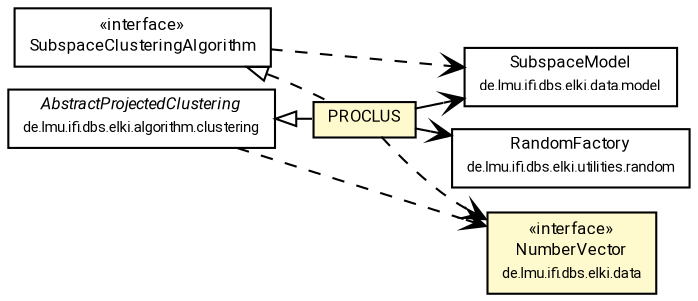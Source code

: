 #!/usr/local/bin/dot
#
# Class diagram 
# Generated by UMLGraph version R5_7_2-60-g0e99a6 (http://www.spinellis.gr/umlgraph/)
#

digraph G {
	graph [fontnames="svg"]
	edge [fontname="Roboto",fontsize=7,labelfontname="Roboto",labelfontsize=7,color="black"];
	node [fontname="Roboto",fontcolor="black",fontsize=8,shape=plaintext,margin=0,width=0,height=0];
	nodesep=0.15;
	ranksep=0.25;
	rankdir=LR;
	// de.lmu.ifi.dbs.elki.data.model.SubspaceModel
	c7900405 [label=<<table title="de.lmu.ifi.dbs.elki.data.model.SubspaceModel" border="0" cellborder="1" cellspacing="0" cellpadding="2" href="../../../data/model/SubspaceModel.html" target="_parent">
		<tr><td><table border="0" cellspacing="0" cellpadding="1">
		<tr><td align="center" balign="center"> <font face="Roboto">SubspaceModel</font> </td></tr>
		<tr><td align="center" balign="center"> <font face="Roboto" point-size="7.0">de.lmu.ifi.dbs.elki.data.model</font> </td></tr>
		</table></td></tr>
		</table>>, URL="../../../data/model/SubspaceModel.html"];
	// de.lmu.ifi.dbs.elki.algorithm.clustering.AbstractProjectedClustering<R extends de.lmu.ifi.dbs.elki.data.Clustering<?>, V extends de.lmu.ifi.dbs.elki.data.NumberVector>
	c7900547 [label=<<table title="de.lmu.ifi.dbs.elki.algorithm.clustering.AbstractProjectedClustering" border="0" cellborder="1" cellspacing="0" cellpadding="2" href="../AbstractProjectedClustering.html" target="_parent">
		<tr><td><table border="0" cellspacing="0" cellpadding="1">
		<tr><td align="center" balign="center"> <font face="Roboto"><i>AbstractProjectedClustering</i></font> </td></tr>
		<tr><td align="center" balign="center"> <font face="Roboto" point-size="7.0">de.lmu.ifi.dbs.elki.algorithm.clustering</font> </td></tr>
		</table></td></tr>
		</table>>, URL="../AbstractProjectedClustering.html"];
	// de.lmu.ifi.dbs.elki.algorithm.clustering.subspace.SubspaceClusteringAlgorithm<M extends de.lmu.ifi.dbs.elki.data.model.SubspaceModel>
	c7900739 [label=<<table title="de.lmu.ifi.dbs.elki.algorithm.clustering.subspace.SubspaceClusteringAlgorithm" border="0" cellborder="1" cellspacing="0" cellpadding="2" href="SubspaceClusteringAlgorithm.html" target="_parent">
		<tr><td><table border="0" cellspacing="0" cellpadding="1">
		<tr><td align="center" balign="center"> &#171;interface&#187; </td></tr>
		<tr><td align="center" balign="center"> <font face="Roboto">SubspaceClusteringAlgorithm</font> </td></tr>
		</table></td></tr>
		</table>>, URL="SubspaceClusteringAlgorithm.html"];
	// de.lmu.ifi.dbs.elki.algorithm.clustering.subspace.PROCLUS<V extends de.lmu.ifi.dbs.elki.data.NumberVector>
	c7900744 [label=<<table title="de.lmu.ifi.dbs.elki.algorithm.clustering.subspace.PROCLUS" border="0" cellborder="1" cellspacing="0" cellpadding="2" bgcolor="lemonChiffon" href="PROCLUS.html" target="_parent">
		<tr><td><table border="0" cellspacing="0" cellpadding="1">
		<tr><td align="center" balign="center"> <font face="Roboto">PROCLUS</font> </td></tr>
		</table></td></tr>
		</table>>, URL="PROCLUS.html"];
	// de.lmu.ifi.dbs.elki.data.NumberVector
	c7900986 [label=<<table title="de.lmu.ifi.dbs.elki.data.NumberVector" border="0" cellborder="1" cellspacing="0" cellpadding="2" bgcolor="LemonChiffon" href="../../../data/NumberVector.html" target="_parent">
		<tr><td><table border="0" cellspacing="0" cellpadding="1">
		<tr><td align="center" balign="center"> &#171;interface&#187; </td></tr>
		<tr><td align="center" balign="center"> <font face="Roboto">NumberVector</font> </td></tr>
		<tr><td align="center" balign="center"> <font face="Roboto" point-size="7.0">de.lmu.ifi.dbs.elki.data</font> </td></tr>
		</table></td></tr>
		</table>>, URL="../../../data/NumberVector.html"];
	// de.lmu.ifi.dbs.elki.utilities.random.RandomFactory
	c7901780 [label=<<table title="de.lmu.ifi.dbs.elki.utilities.random.RandomFactory" border="0" cellborder="1" cellspacing="0" cellpadding="2" href="../../../utilities/random/RandomFactory.html" target="_parent">
		<tr><td><table border="0" cellspacing="0" cellpadding="1">
		<tr><td align="center" balign="center"> <font face="Roboto">RandomFactory</font> </td></tr>
		<tr><td align="center" balign="center"> <font face="Roboto" point-size="7.0">de.lmu.ifi.dbs.elki.utilities.random</font> </td></tr>
		</table></td></tr>
		</table>>, URL="../../../utilities/random/RandomFactory.html"];
	// de.lmu.ifi.dbs.elki.algorithm.clustering.subspace.PROCLUS<V extends de.lmu.ifi.dbs.elki.data.NumberVector> extends de.lmu.ifi.dbs.elki.algorithm.clustering.AbstractProjectedClustering<R extends de.lmu.ifi.dbs.elki.data.Clustering<?>, V extends de.lmu.ifi.dbs.elki.data.NumberVector>
	c7900547 -> c7900744 [arrowtail=empty,dir=back,weight=10];
	// de.lmu.ifi.dbs.elki.algorithm.clustering.subspace.PROCLUS<V extends de.lmu.ifi.dbs.elki.data.NumberVector> implements de.lmu.ifi.dbs.elki.algorithm.clustering.subspace.SubspaceClusteringAlgorithm<M extends de.lmu.ifi.dbs.elki.data.model.SubspaceModel>
	c7900739 -> c7900744 [arrowtail=empty,style=dashed,dir=back,weight=9];
	// de.lmu.ifi.dbs.elki.algorithm.clustering.subspace.PROCLUS<V extends de.lmu.ifi.dbs.elki.data.NumberVector> navassoc de.lmu.ifi.dbs.elki.data.model.SubspaceModel
	c7900744 -> c7900405 [arrowhead=open,weight=1];
	// de.lmu.ifi.dbs.elki.algorithm.clustering.subspace.PROCLUS<V extends de.lmu.ifi.dbs.elki.data.NumberVector> navassoc de.lmu.ifi.dbs.elki.utilities.random.RandomFactory
	c7900744 -> c7901780 [arrowhead=open,weight=1];
	// de.lmu.ifi.dbs.elki.algorithm.clustering.AbstractProjectedClustering<R extends de.lmu.ifi.dbs.elki.data.Clustering<?>, V extends de.lmu.ifi.dbs.elki.data.NumberVector> depend de.lmu.ifi.dbs.elki.data.NumberVector
	c7900547 -> c7900986 [arrowhead=open,style=dashed,weight=0];
	// de.lmu.ifi.dbs.elki.algorithm.clustering.subspace.SubspaceClusteringAlgorithm<M extends de.lmu.ifi.dbs.elki.data.model.SubspaceModel> depend de.lmu.ifi.dbs.elki.data.model.SubspaceModel
	c7900739 -> c7900405 [arrowhead=open,style=dashed,weight=0];
	// de.lmu.ifi.dbs.elki.algorithm.clustering.subspace.PROCLUS<V extends de.lmu.ifi.dbs.elki.data.NumberVector> depend de.lmu.ifi.dbs.elki.data.NumberVector
	c7900744 -> c7900986 [arrowhead=open,style=dashed,weight=0];
}

